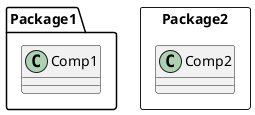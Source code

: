 {
  "sha1": "4ipnwb13nk4hrxrqgr25tlz6ykk1p3e",
  "insertion": {
    "when": "2024-05-30T20:48:20.502Z",
    "url": "http://forum.plantuml.net/8233/bug-skinparam-packageshadowing-not-working-class-diagrams",
    "user": "plantuml@gmail.com"
  }
}
@startuml
skinparam packageShadowing false
skinparam packageShadowing<<Rectangle>> true
package Package1 {
class Comp1
}
package Package2 <<Rectangle>> {
class Comp2
}
@enduml
